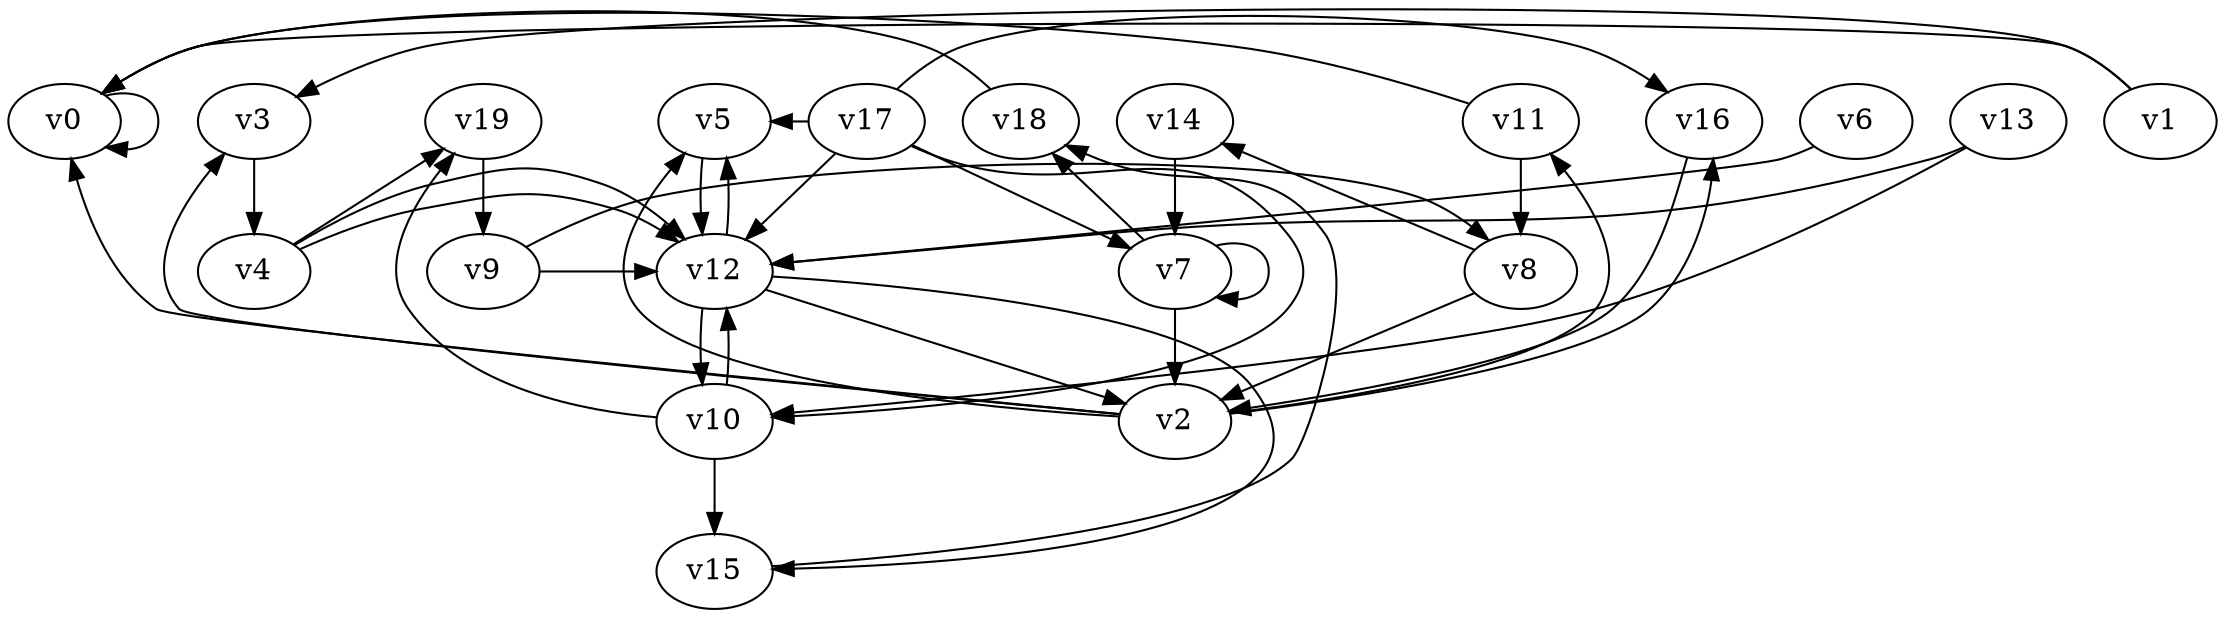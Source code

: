// Benchmark game 21 - 20 vertices
digraph G {
    v0 [name="v0", player=0];
    v1 [name="v1", player=1];
    v2 [name="v2", player=0];
    v3 [name="v3", player=0];
    v4 [name="v4", player=0];
    v5 [name="v5", player=0];
    v6 [name="v6", player=0];
    v7 [name="v7", player=0];
    v8 [name="v8", player=1];
    v9 [name="v9", player=0];
    v10 [name="v10", player=0];
    v11 [name="v11", player=0];
    v12 [name="v12", player=0];
    v13 [name="v13", player=0];
    v14 [name="v14", player=0];
    v15 [name="v15", player=1];
    v16 [name="v16", player=1];
    v17 [name="v17", player=0, target=1];
    v18 [name="v18", player=1];
    v19 [name="v19", player=1, target=1];

    v0 -> v0 [constraint="time % 4 == 2"];
    v1 -> v0 [constraint="time % 5 == 1"];
    v2 -> v3 [constraint="time <= 21"];
    v3 -> v4;
    v4 -> v19 [constraint="time % 4 == 2"];
    v5 -> v12;
    v6 -> v12 [constraint="time == 7"];
    v7 -> v7;
    v8 -> v2 [constraint="time % 2 == 0"];
    v9 -> v12 [constraint="time == 17"];
    v10 -> v15;
    v11 -> v0 [constraint="time >= 2"];
    v12 -> v15 [constraint="time >= 11"];
    v13 -> v10 [constraint="time % 2 == 0"];
    v14 -> v7;
    v15 -> v18 [constraint="time == 1"];
    v16 -> v2 [constraint="time % 4 == 0"];
    v17 -> v5 [constraint="time <= 15"];
    v18 -> v0 [constraint="(time >= 7) && (time <= 16)"];
    v19 -> v9;
    v7 -> v18 [constraint="time >= 7"];
    v17 -> v10 [constraint="time == 4"];
    v2 -> v16 [constraint="time >= 6"];
    v1 -> v3 [constraint="time == 2"];
    v10 -> v19 [constraint="time >= 10"];
    v12 -> v10;
    v8 -> v14 [constraint="time == 11"];
    v17 -> v12 [constraint="time == 18"];
    v12 -> v2 [constraint="time >= 5"];
    v7 -> v2;
    v4 -> v12 [constraint="time >= 11"];
    v4 -> v12 [constraint="time == 3"];
    v2 -> v0 [constraint="time <= 19"];
    v11 -> v8;
    v2 -> v5 [constraint="time == 17"];
    v17 -> v16 [constraint="time == 0"];
    v2 -> v11 [constraint="time % 6 == 4"];
    v10 -> v12;
    v13 -> v12 [constraint="time >= 12"];
    v17 -> v7 [constraint="time % 3 == 2"];
    v12 -> v5;
    v9 -> v8 [constraint="time == 2"];
}
